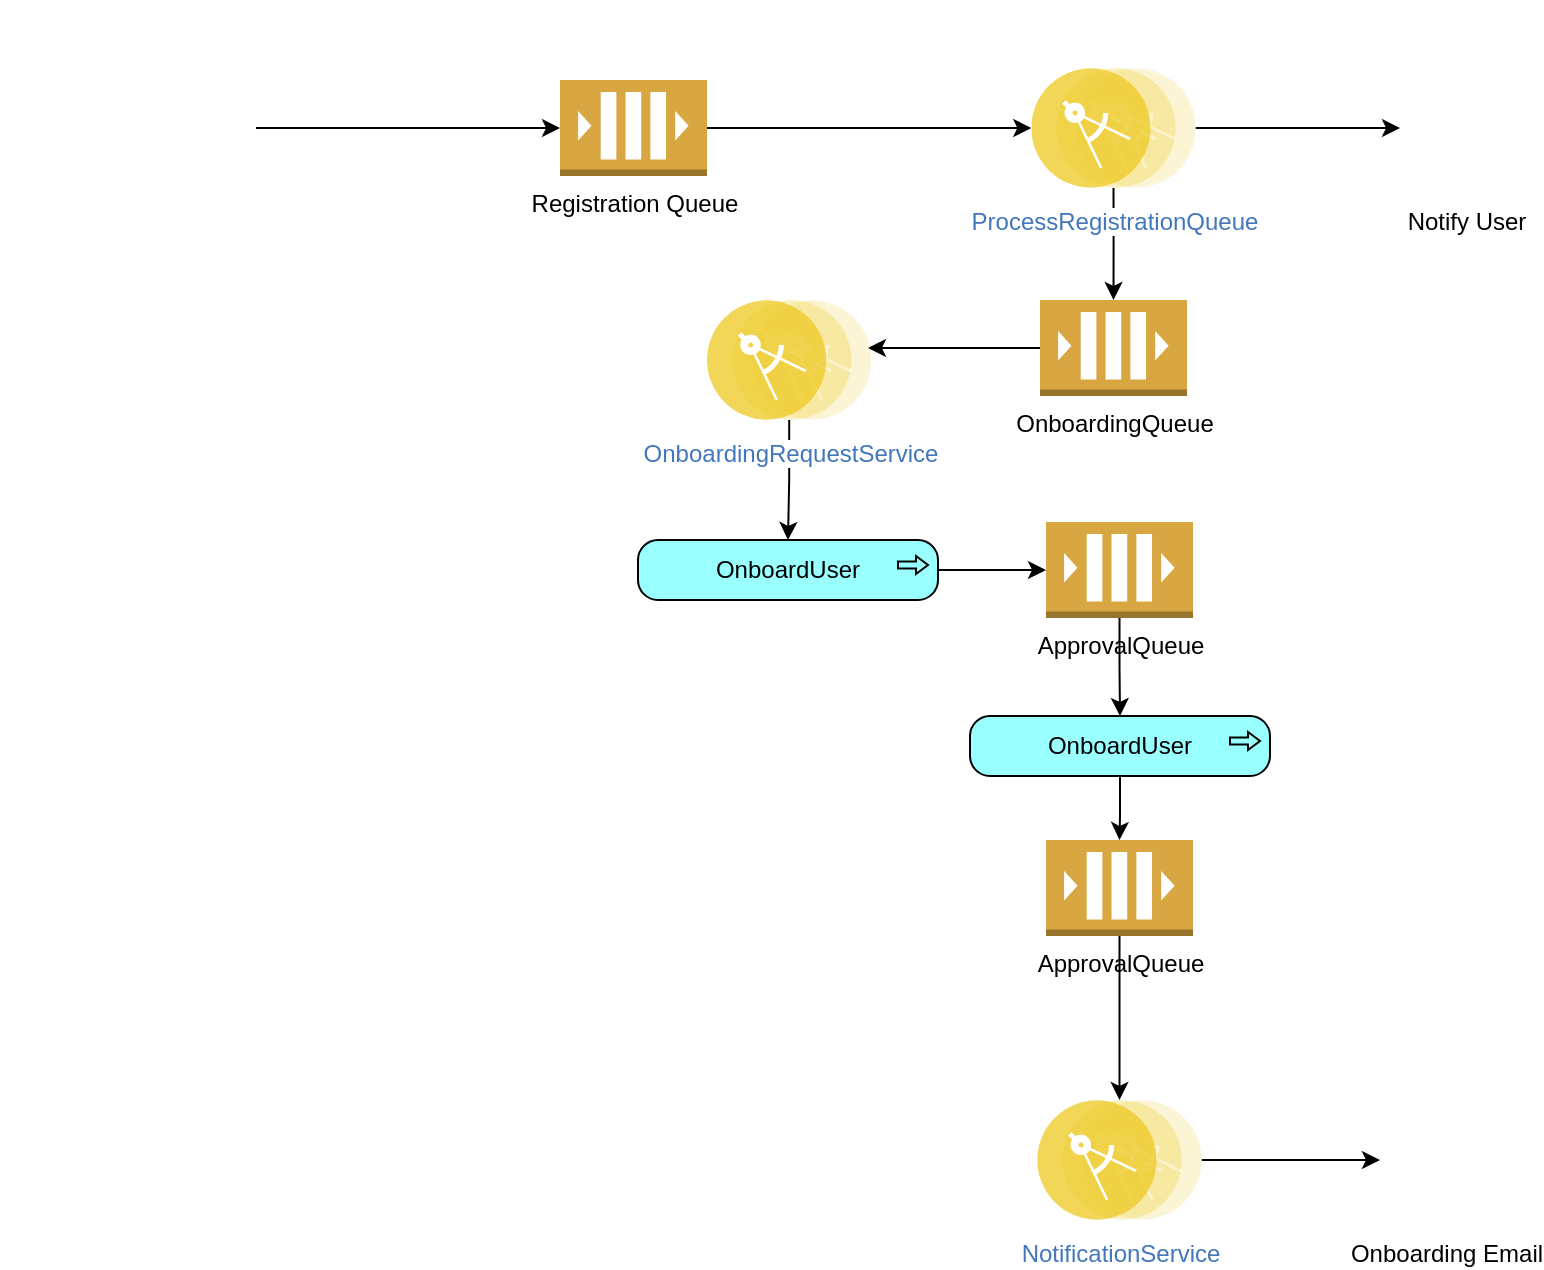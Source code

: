 <mxfile version="18.0.6" type="github"><diagram id="FkAby5kWB2kR30akd2Xo" name="Page-1"><mxGraphModel dx="934" dy="468" grid="1" gridSize="10" guides="1" tooltips="1" connect="1" arrows="1" fold="1" page="1" pageScale="1" pageWidth="850" pageHeight="1100" math="0" shadow="0"><root><mxCell id="0"/><mxCell id="1" parent="0"/><mxCell id="Yig2HDH3E38qDw7FlrPe-3" style="edgeStyle=orthogonalEdgeStyle;rounded=0;orthogonalLoop=1;jettySize=auto;html=1;" edge="1" parent="1" source="Yig2HDH3E38qDw7FlrPe-1" target="Yig2HDH3E38qDw7FlrPe-2"><mxGeometry relative="1" as="geometry"/></mxCell><mxCell id="Yig2HDH3E38qDw7FlrPe-1" value="" style="shape=image;html=1;verticalAlign=top;verticalLabelPosition=bottom;labelBackgroundColor=#ffffff;imageAspect=0;aspect=fixed;image=https://cdn4.iconfinder.com/data/icons/Free-Medical-Icons-Set/128x128/Application.png" vertex="1" parent="1"><mxGeometry x="30" y="40" width="128" height="128" as="geometry"/></mxCell><mxCell id="Yig2HDH3E38qDw7FlrPe-5" style="edgeStyle=orthogonalEdgeStyle;rounded=0;orthogonalLoop=1;jettySize=auto;html=1;" edge="1" parent="1" source="Yig2HDH3E38qDw7FlrPe-2" target="Yig2HDH3E38qDw7FlrPe-4"><mxGeometry relative="1" as="geometry"/></mxCell><mxCell id="Yig2HDH3E38qDw7FlrPe-2" value="Registration Queue" style="outlineConnect=0;dashed=0;verticalLabelPosition=bottom;verticalAlign=top;align=center;html=1;shape=mxgraph.aws3.queue;fillColor=#D9A741;gradientColor=none;" vertex="1" parent="1"><mxGeometry x="310" y="80" width="73.5" height="48" as="geometry"/></mxCell><mxCell id="Yig2HDH3E38qDw7FlrPe-9" style="edgeStyle=orthogonalEdgeStyle;rounded=0;orthogonalLoop=1;jettySize=auto;html=1;entryX=0;entryY=0.5;entryDx=0;entryDy=0;" edge="1" parent="1" source="Yig2HDH3E38qDw7FlrPe-4" target="Yig2HDH3E38qDw7FlrPe-8"><mxGeometry relative="1" as="geometry"/></mxCell><mxCell id="Yig2HDH3E38qDw7FlrPe-11" style="edgeStyle=orthogonalEdgeStyle;rounded=0;orthogonalLoop=1;jettySize=auto;html=1;entryX=0.5;entryY=0;entryDx=0;entryDy=0;entryPerimeter=0;" edge="1" parent="1" source="Yig2HDH3E38qDw7FlrPe-4" target="Yig2HDH3E38qDw7FlrPe-6"><mxGeometry relative="1" as="geometry"/></mxCell><mxCell id="Yig2HDH3E38qDw7FlrPe-4" value="ProcessRegistrationQueue" style="aspect=fixed;perimeter=ellipsePerimeter;html=1;align=center;shadow=0;dashed=0;fontColor=#4277BB;labelBackgroundColor=#ffffff;fontSize=12;spacingTop=3;image;image=img/lib/ibm/applications/microservice.svg;" vertex="1" parent="1"><mxGeometry x="545.65" y="74" width="82.2" height="60" as="geometry"/></mxCell><mxCell id="Yig2HDH3E38qDw7FlrPe-13" style="edgeStyle=orthogonalEdgeStyle;rounded=0;orthogonalLoop=1;jettySize=auto;html=1;entryX=0.979;entryY=0.4;entryDx=0;entryDy=0;entryPerimeter=0;" edge="1" parent="1" source="Yig2HDH3E38qDw7FlrPe-6" target="Yig2HDH3E38qDw7FlrPe-12"><mxGeometry relative="1" as="geometry"/></mxCell><mxCell id="Yig2HDH3E38qDw7FlrPe-6" value="OnboardingQueue" style="outlineConnect=0;dashed=0;verticalLabelPosition=bottom;verticalAlign=top;align=center;html=1;shape=mxgraph.aws3.queue;fillColor=#D9A741;gradientColor=none;" vertex="1" parent="1"><mxGeometry x="550" y="190" width="73.5" height="48" as="geometry"/></mxCell><mxCell id="Yig2HDH3E38qDw7FlrPe-8" value="Notify User" style="shape=image;html=1;verticalAlign=top;verticalLabelPosition=bottom;labelBackgroundColor=#ffffff;imageAspect=0;aspect=fixed;image=https://cdn1.iconfinder.com/data/icons/ui-essential-17/32/UI_Essential_Outline_1_essential-app-ui-email-notification-alert-128.png" vertex="1" parent="1"><mxGeometry x="730" y="71" width="66" height="66" as="geometry"/></mxCell><mxCell id="Yig2HDH3E38qDw7FlrPe-16" value="" style="edgeStyle=orthogonalEdgeStyle;rounded=0;orthogonalLoop=1;jettySize=auto;html=1;" edge="1" parent="1" source="Yig2HDH3E38qDw7FlrPe-12" target="Yig2HDH3E38qDw7FlrPe-15"><mxGeometry relative="1" as="geometry"/></mxCell><mxCell id="Yig2HDH3E38qDw7FlrPe-12" value="OnboardingRequestService" style="aspect=fixed;perimeter=ellipsePerimeter;html=1;align=center;shadow=0;dashed=0;fontColor=#4277BB;labelBackgroundColor=#ffffff;fontSize=12;spacingTop=3;image;image=img/lib/ibm/applications/microservice.svg;" vertex="1" parent="1"><mxGeometry x="383.5" y="190" width="82.2" height="60" as="geometry"/></mxCell><mxCell id="Yig2HDH3E38qDw7FlrPe-18" value="" style="edgeStyle=orthogonalEdgeStyle;rounded=0;orthogonalLoop=1;jettySize=auto;html=1;" edge="1" parent="1" source="Yig2HDH3E38qDw7FlrPe-15" target="Yig2HDH3E38qDw7FlrPe-17"><mxGeometry relative="1" as="geometry"/></mxCell><mxCell id="Yig2HDH3E38qDw7FlrPe-15" value="OnboardUser" style="html=1;outlineConnect=0;whiteSpace=wrap;fillColor=#99ffff;shape=mxgraph.archimate3.application;appType=proc;archiType=rounded;" vertex="1" parent="1"><mxGeometry x="349" y="310" width="150" height="30" as="geometry"/></mxCell><mxCell id="Yig2HDH3E38qDw7FlrPe-21" value="" style="edgeStyle=orthogonalEdgeStyle;rounded=0;orthogonalLoop=1;jettySize=auto;html=1;" edge="1" parent="1" source="Yig2HDH3E38qDw7FlrPe-17" target="Yig2HDH3E38qDw7FlrPe-20"><mxGeometry relative="1" as="geometry"/></mxCell><mxCell id="Yig2HDH3E38qDw7FlrPe-17" value="ApprovalQueue" style="outlineConnect=0;dashed=0;verticalLabelPosition=bottom;verticalAlign=top;align=center;html=1;shape=mxgraph.aws3.queue;fillColor=#D9A741;gradientColor=none;" vertex="1" parent="1"><mxGeometry x="553" y="301" width="73.5" height="48" as="geometry"/></mxCell><mxCell id="Yig2HDH3E38qDw7FlrPe-23" value="" style="edgeStyle=orthogonalEdgeStyle;rounded=0;orthogonalLoop=1;jettySize=auto;html=1;" edge="1" parent="1" source="Yig2HDH3E38qDw7FlrPe-20" target="Yig2HDH3E38qDw7FlrPe-22"><mxGeometry relative="1" as="geometry"/></mxCell><mxCell id="Yig2HDH3E38qDw7FlrPe-20" value="OnboardUser" style="html=1;outlineConnect=0;whiteSpace=wrap;fillColor=#99ffff;shape=mxgraph.archimate3.application;appType=proc;archiType=rounded;" vertex="1" parent="1"><mxGeometry x="515" y="398" width="150" height="30" as="geometry"/></mxCell><mxCell id="Yig2HDH3E38qDw7FlrPe-26" value="" style="edgeStyle=orthogonalEdgeStyle;rounded=0;orthogonalLoop=1;jettySize=auto;html=1;" edge="1" parent="1" source="Yig2HDH3E38qDw7FlrPe-22" target="Yig2HDH3E38qDw7FlrPe-24"><mxGeometry relative="1" as="geometry"/></mxCell><mxCell id="Yig2HDH3E38qDw7FlrPe-22" value="ApprovalQueue" style="outlineConnect=0;dashed=0;verticalLabelPosition=bottom;verticalAlign=top;align=center;html=1;shape=mxgraph.aws3.queue;fillColor=#D9A741;gradientColor=none;" vertex="1" parent="1"><mxGeometry x="553" y="460" width="73.5" height="48" as="geometry"/></mxCell><mxCell id="Yig2HDH3E38qDw7FlrPe-27" value="" style="edgeStyle=orthogonalEdgeStyle;rounded=0;orthogonalLoop=1;jettySize=auto;html=1;" edge="1" parent="1" source="Yig2HDH3E38qDw7FlrPe-24" target="Yig2HDH3E38qDw7FlrPe-25"><mxGeometry relative="1" as="geometry"/></mxCell><mxCell id="Yig2HDH3E38qDw7FlrPe-24" value="NotificationService" style="aspect=fixed;perimeter=ellipsePerimeter;html=1;align=center;shadow=0;dashed=0;fontColor=#4277BB;labelBackgroundColor=#ffffff;fontSize=12;spacingTop=3;image;image=img/lib/ibm/applications/microservice.svg;" vertex="1" parent="1"><mxGeometry x="548.65" y="590" width="82.2" height="60" as="geometry"/></mxCell><mxCell id="Yig2HDH3E38qDw7FlrPe-25" value="Onboarding Email" style="shape=image;html=1;verticalAlign=top;verticalLabelPosition=bottom;labelBackgroundColor=#ffffff;imageAspect=0;aspect=fixed;image=https://cdn1.iconfinder.com/data/icons/ui-essential-17/32/UI_Essential_Outline_1_essential-app-ui-email-notification-alert-128.png" vertex="1" parent="1"><mxGeometry x="720" y="587" width="66" height="66" as="geometry"/></mxCell></root></mxGraphModel></diagram></mxfile>